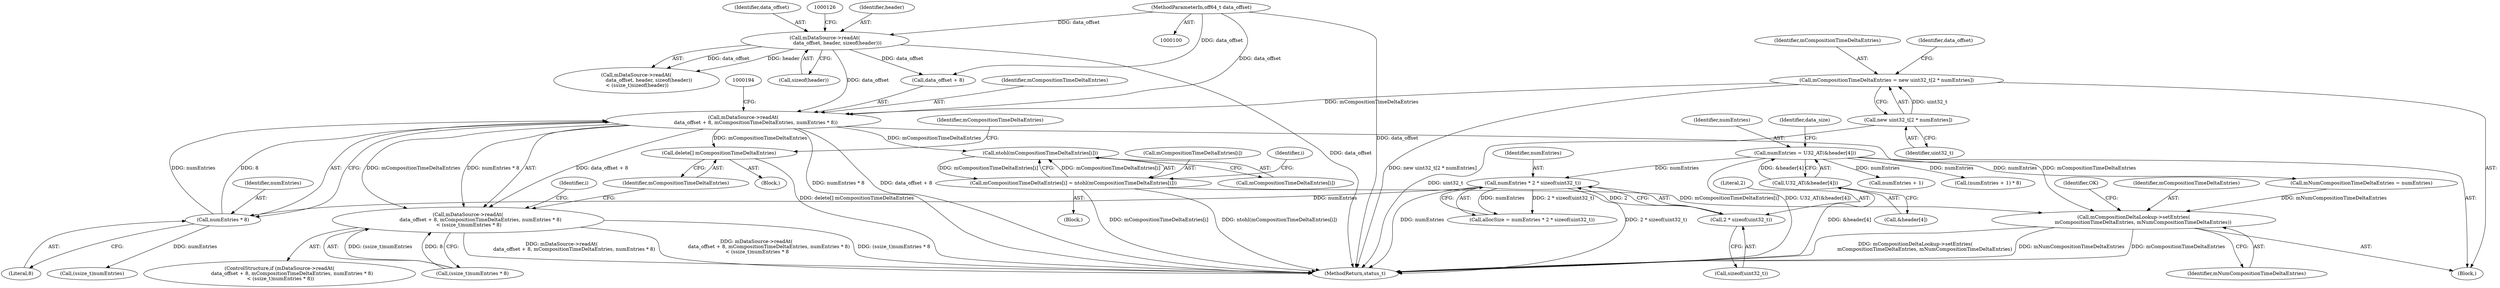 digraph "0_Android_edd4a76eb4747bd19ed122df46fa46b452c12a0d@API" {
"1000184" [label="(Call,mDataSource->readAt(\n                data_offset + 8, mCompositionTimeDeltaEntries, numEntries * 8))"];
"1000120" [label="(Call,mDataSource->readAt(\n                data_offset, header, sizeof(header)))"];
"1000101" [label="(MethodParameterIn,off64_t data_offset)"];
"1000178" [label="(Call,mCompositionTimeDeltaEntries = new uint32_t[2 * numEntries])"];
"1000180" [label="(Call,new uint32_t[2 * numEntries])"];
"1000189" [label="(Call,numEntries * 8)"];
"1000165" [label="(Call,numEntries * 2 * sizeof(uint32_t))"];
"1000141" [label="(Call,numEntries = U32_AT(&header[4]))"];
"1000143" [label="(Call,U32_AT(&header[4]))"];
"1000167" [label="(Call,2 * sizeof(uint32_t))"];
"1000183" [label="(Call,mDataSource->readAt(\n                data_offset + 8, mCompositionTimeDeltaEntries, numEntries * 8)\n < (ssize_t)numEntries * 8)"];
"1000198" [label="(Call,delete[] mCompositionTimeDeltaEntries)"];
"1000222" [label="(Call,ntohl(mCompositionTimeDeltaEntries[i]))"];
"1000218" [label="(Call,mCompositionTimeDeltaEntries[i] = ntohl(mCompositionTimeDeltaEntries[i]))"];
"1000226" [label="(Call,mCompositionDeltaLookup->setEntries(\n            mCompositionTimeDeltaEntries, mNumCompositionTimeDeltaEntries))"];
"1000193" [label="(Call,(ssize_t)numEntries)"];
"1000199" [label="(Identifier,mCompositionTimeDeltaEntries)"];
"1000218" [label="(Call,mCompositionTimeDeltaEntries[i] = ntohl(mCompositionTimeDeltaEntries[i]))"];
"1000142" [label="(Identifier,numEntries)"];
"1000219" [label="(Call,mCompositionTimeDeltaEntries[i])"];
"1000217" [label="(Block,)"];
"1000183" [label="(Call,mDataSource->readAt(\n                data_offset + 8, mCompositionTimeDeltaEntries, numEntries * 8)\n < (ssize_t)numEntries * 8)"];
"1000119" [label="(Call,mDataSource->readAt(\n                data_offset, header, sizeof(header))\n < (ssize_t)sizeof(header))"];
"1000165" [label="(Call,numEntries * 2 * sizeof(uint32_t))"];
"1000163" [label="(Call,allocSize = numEntries * 2 * sizeof(uint32_t))"];
"1000169" [label="(Call,sizeof(uint32_t))"];
"1000216" [label="(Identifier,i)"];
"1000208" [label="(Identifier,i)"];
"1000159" [label="(Call,mNumCompositionTimeDeltaEntries = numEntries)"];
"1000120" [label="(Call,mDataSource->readAt(\n                data_offset, header, sizeof(header)))"];
"1000167" [label="(Call,2 * sizeof(uint32_t))"];
"1000201" [label="(Identifier,mCompositionTimeDeltaEntries)"];
"1000230" [label="(Identifier,OK)"];
"1000103" [label="(Block,)"];
"1000180" [label="(Call,new uint32_t[2 * numEntries])"];
"1000143" [label="(Call,U32_AT(&header[4]))"];
"1000122" [label="(Identifier,header)"];
"1000144" [label="(Call,&header[4])"];
"1000189" [label="(Call,numEntries * 8)"];
"1000226" [label="(Call,mCompositionDeltaLookup->setEntries(\n            mCompositionTimeDeltaEntries, mNumCompositionTimeDeltaEntries))"];
"1000186" [label="(Identifier,data_offset)"];
"1000185" [label="(Call,data_offset + 8)"];
"1000141" [label="(Call,numEntries = U32_AT(&header[4]))"];
"1000150" [label="(Identifier,data_size)"];
"1000181" [label="(Identifier,uint32_t)"];
"1000198" [label="(Call,delete[] mCompositionTimeDeltaEntries)"];
"1000222" [label="(Call,ntohl(mCompositionTimeDeltaEntries[i]))"];
"1000123" [label="(Call,sizeof(header))"];
"1000166" [label="(Identifier,numEntries)"];
"1000168" [label="(Literal,2)"];
"1000228" [label="(Identifier,mNumCompositionTimeDeltaEntries)"];
"1000184" [label="(Call,mDataSource->readAt(\n                data_offset + 8, mCompositionTimeDeltaEntries, numEntries * 8))"];
"1000188" [label="(Identifier,mCompositionTimeDeltaEntries)"];
"1000191" [label="(Literal,8)"];
"1000192" [label="(Call,(ssize_t)numEntries * 8)"];
"1000223" [label="(Call,mCompositionTimeDeltaEntries[i])"];
"1000190" [label="(Identifier,numEntries)"];
"1000227" [label="(Identifier,mCompositionTimeDeltaEntries)"];
"1000178" [label="(Call,mCompositionTimeDeltaEntries = new uint32_t[2 * numEntries])"];
"1000152" [label="(Call,numEntries + 1)"];
"1000231" [label="(MethodReturn,status_t)"];
"1000182" [label="(ControlStructure,if (mDataSource->readAt(\n                data_offset + 8, mCompositionTimeDeltaEntries, numEntries * 8)\n < (ssize_t)numEntries * 8))"];
"1000121" [label="(Identifier,data_offset)"];
"1000179" [label="(Identifier,mCompositionTimeDeltaEntries)"];
"1000197" [label="(Block,)"];
"1000101" [label="(MethodParameterIn,off64_t data_offset)"];
"1000151" [label="(Call,(numEntries + 1) * 8)"];
"1000184" -> "1000183"  [label="AST: "];
"1000184" -> "1000189"  [label="CFG: "];
"1000185" -> "1000184"  [label="AST: "];
"1000188" -> "1000184"  [label="AST: "];
"1000189" -> "1000184"  [label="AST: "];
"1000194" -> "1000184"  [label="CFG: "];
"1000184" -> "1000231"  [label="DDG: data_offset + 8"];
"1000184" -> "1000231"  [label="DDG: numEntries * 8"];
"1000184" -> "1000183"  [label="DDG: data_offset + 8"];
"1000184" -> "1000183"  [label="DDG: mCompositionTimeDeltaEntries"];
"1000184" -> "1000183"  [label="DDG: numEntries * 8"];
"1000120" -> "1000184"  [label="DDG: data_offset"];
"1000101" -> "1000184"  [label="DDG: data_offset"];
"1000178" -> "1000184"  [label="DDG: mCompositionTimeDeltaEntries"];
"1000189" -> "1000184"  [label="DDG: numEntries"];
"1000189" -> "1000184"  [label="DDG: 8"];
"1000184" -> "1000198"  [label="DDG: mCompositionTimeDeltaEntries"];
"1000184" -> "1000222"  [label="DDG: mCompositionTimeDeltaEntries"];
"1000184" -> "1000226"  [label="DDG: mCompositionTimeDeltaEntries"];
"1000120" -> "1000119"  [label="AST: "];
"1000120" -> "1000123"  [label="CFG: "];
"1000121" -> "1000120"  [label="AST: "];
"1000122" -> "1000120"  [label="AST: "];
"1000123" -> "1000120"  [label="AST: "];
"1000126" -> "1000120"  [label="CFG: "];
"1000120" -> "1000231"  [label="DDG: data_offset"];
"1000120" -> "1000119"  [label="DDG: data_offset"];
"1000120" -> "1000119"  [label="DDG: header"];
"1000101" -> "1000120"  [label="DDG: data_offset"];
"1000120" -> "1000185"  [label="DDG: data_offset"];
"1000101" -> "1000100"  [label="AST: "];
"1000101" -> "1000231"  [label="DDG: data_offset"];
"1000101" -> "1000185"  [label="DDG: data_offset"];
"1000178" -> "1000103"  [label="AST: "];
"1000178" -> "1000180"  [label="CFG: "];
"1000179" -> "1000178"  [label="AST: "];
"1000180" -> "1000178"  [label="AST: "];
"1000186" -> "1000178"  [label="CFG: "];
"1000178" -> "1000231"  [label="DDG: new uint32_t[2 * numEntries]"];
"1000180" -> "1000178"  [label="DDG: uint32_t"];
"1000180" -> "1000181"  [label="CFG: "];
"1000181" -> "1000180"  [label="AST: "];
"1000180" -> "1000231"  [label="DDG: uint32_t"];
"1000189" -> "1000191"  [label="CFG: "];
"1000190" -> "1000189"  [label="AST: "];
"1000191" -> "1000189"  [label="AST: "];
"1000165" -> "1000189"  [label="DDG: numEntries"];
"1000189" -> "1000193"  [label="DDG: numEntries"];
"1000165" -> "1000163"  [label="AST: "];
"1000165" -> "1000167"  [label="CFG: "];
"1000166" -> "1000165"  [label="AST: "];
"1000167" -> "1000165"  [label="AST: "];
"1000163" -> "1000165"  [label="CFG: "];
"1000165" -> "1000231"  [label="DDG: numEntries"];
"1000165" -> "1000231"  [label="DDG: 2 * sizeof(uint32_t)"];
"1000165" -> "1000163"  [label="DDG: numEntries"];
"1000165" -> "1000163"  [label="DDG: 2 * sizeof(uint32_t)"];
"1000141" -> "1000165"  [label="DDG: numEntries"];
"1000167" -> "1000165"  [label="DDG: 2"];
"1000141" -> "1000103"  [label="AST: "];
"1000141" -> "1000143"  [label="CFG: "];
"1000142" -> "1000141"  [label="AST: "];
"1000143" -> "1000141"  [label="AST: "];
"1000150" -> "1000141"  [label="CFG: "];
"1000141" -> "1000231"  [label="DDG: U32_AT(&header[4])"];
"1000143" -> "1000141"  [label="DDG: &header[4]"];
"1000141" -> "1000151"  [label="DDG: numEntries"];
"1000141" -> "1000152"  [label="DDG: numEntries"];
"1000141" -> "1000159"  [label="DDG: numEntries"];
"1000143" -> "1000144"  [label="CFG: "];
"1000144" -> "1000143"  [label="AST: "];
"1000143" -> "1000231"  [label="DDG: &header[4]"];
"1000167" -> "1000169"  [label="CFG: "];
"1000168" -> "1000167"  [label="AST: "];
"1000169" -> "1000167"  [label="AST: "];
"1000183" -> "1000182"  [label="AST: "];
"1000183" -> "1000192"  [label="CFG: "];
"1000192" -> "1000183"  [label="AST: "];
"1000199" -> "1000183"  [label="CFG: "];
"1000208" -> "1000183"  [label="CFG: "];
"1000183" -> "1000231"  [label="DDG: mDataSource->readAt(\n                data_offset + 8, mCompositionTimeDeltaEntries, numEntries * 8)"];
"1000183" -> "1000231"  [label="DDG: mDataSource->readAt(\n                data_offset + 8, mCompositionTimeDeltaEntries, numEntries * 8)\n < (ssize_t)numEntries * 8"];
"1000183" -> "1000231"  [label="DDG: (ssize_t)numEntries * 8"];
"1000192" -> "1000183"  [label="DDG: (ssize_t)numEntries"];
"1000192" -> "1000183"  [label="DDG: 8"];
"1000198" -> "1000197"  [label="AST: "];
"1000198" -> "1000199"  [label="CFG: "];
"1000199" -> "1000198"  [label="AST: "];
"1000201" -> "1000198"  [label="CFG: "];
"1000198" -> "1000231"  [label="DDG: delete[] mCompositionTimeDeltaEntries"];
"1000222" -> "1000218"  [label="AST: "];
"1000222" -> "1000223"  [label="CFG: "];
"1000223" -> "1000222"  [label="AST: "];
"1000218" -> "1000222"  [label="CFG: "];
"1000222" -> "1000218"  [label="DDG: mCompositionTimeDeltaEntries[i]"];
"1000218" -> "1000222"  [label="DDG: mCompositionTimeDeltaEntries[i]"];
"1000218" -> "1000217"  [label="AST: "];
"1000219" -> "1000218"  [label="AST: "];
"1000216" -> "1000218"  [label="CFG: "];
"1000218" -> "1000231"  [label="DDG: mCompositionTimeDeltaEntries[i]"];
"1000218" -> "1000231"  [label="DDG: ntohl(mCompositionTimeDeltaEntries[i])"];
"1000218" -> "1000226"  [label="DDG: mCompositionTimeDeltaEntries[i]"];
"1000226" -> "1000103"  [label="AST: "];
"1000226" -> "1000228"  [label="CFG: "];
"1000227" -> "1000226"  [label="AST: "];
"1000228" -> "1000226"  [label="AST: "];
"1000230" -> "1000226"  [label="CFG: "];
"1000226" -> "1000231"  [label="DDG: mCompositionTimeDeltaEntries"];
"1000226" -> "1000231"  [label="DDG: mCompositionDeltaLookup->setEntries(\n            mCompositionTimeDeltaEntries, mNumCompositionTimeDeltaEntries)"];
"1000226" -> "1000231"  [label="DDG: mNumCompositionTimeDeltaEntries"];
"1000159" -> "1000226"  [label="DDG: mNumCompositionTimeDeltaEntries"];
}
